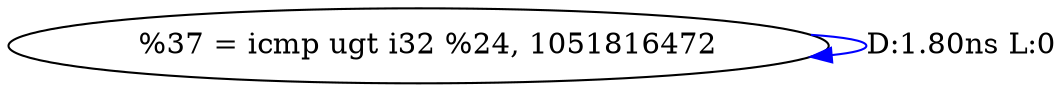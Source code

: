 digraph {
Node0x29b5380[label="  %37 = icmp ugt i32 %24, 1051816472"];
Node0x29b5380 -> Node0x29b5380[label="D:1.80ns L:0",color=blue];
}
